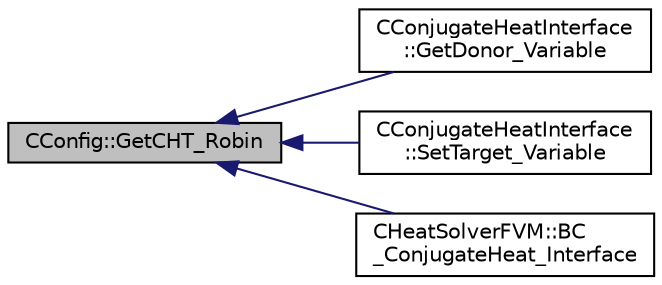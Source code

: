 digraph "CConfig::GetCHT_Robin"
{
  edge [fontname="Helvetica",fontsize="10",labelfontname="Helvetica",labelfontsize="10"];
  node [fontname="Helvetica",fontsize="10",shape=record];
  rankdir="LR";
  Node1344 [label="CConfig::GetCHT_Robin",height=0.2,width=0.4,color="black", fillcolor="grey75", style="filled", fontcolor="black"];
  Node1344 -> Node1345 [dir="back",color="midnightblue",fontsize="10",style="solid",fontname="Helvetica"];
  Node1345 [label="CConjugateHeatInterface\l::GetDonor_Variable",height=0.2,width=0.4,color="black", fillcolor="white", style="filled",URL="$class_c_conjugate_heat_interface.html#a202dd62e4a06b68c52ffa585d6c28149",tooltip="Retrieve the variable that will be sent from donor mesh to target mesh. "];
  Node1344 -> Node1346 [dir="back",color="midnightblue",fontsize="10",style="solid",fontname="Helvetica"];
  Node1346 [label="CConjugateHeatInterface\l::SetTarget_Variable",height=0.2,width=0.4,color="black", fillcolor="white", style="filled",URL="$class_c_conjugate_heat_interface.html#a6e59bebaecbb5dfdd6630144e8da90f9",tooltip="Set the variable that has been received from the target mesh into the target mesh. "];
  Node1344 -> Node1347 [dir="back",color="midnightblue",fontsize="10",style="solid",fontname="Helvetica"];
  Node1347 [label="CHeatSolverFVM::BC\l_ConjugateHeat_Interface",height=0.2,width=0.4,color="black", fillcolor="white", style="filled",URL="$class_c_heat_solver_f_v_m.html#ab4ec9e8b3220ab50392d3387bc12d894",tooltip="Impose the (received) conjugate heat variables. "];
}

